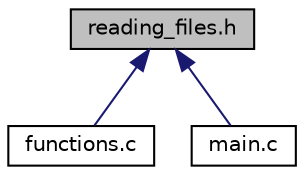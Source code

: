 digraph "reading_files.h"
{
 // LATEX_PDF_SIZE
  edge [fontname="Helvetica",fontsize="10",labelfontname="Helvetica",labelfontsize="10"];
  node [fontname="Helvetica",fontsize="10",shape=record];
  Node1 [label="reading_files.h",height=0.2,width=0.4,color="black", fillcolor="grey75", style="filled", fontcolor="black",tooltip=" "];
  Node1 -> Node2 [dir="back",color="midnightblue",fontsize="10",style="solid"];
  Node2 [label="functions.c",height=0.2,width=0.4,color="black", fillcolor="white", style="filled",URL="$functions_8c.html",tooltip=" "];
  Node1 -> Node3 [dir="back",color="midnightblue",fontsize="10",style="solid"];
  Node3 [label="main.c",height=0.2,width=0.4,color="black", fillcolor="white", style="filled",URL="$main_8c.html",tooltip=" "];
}
